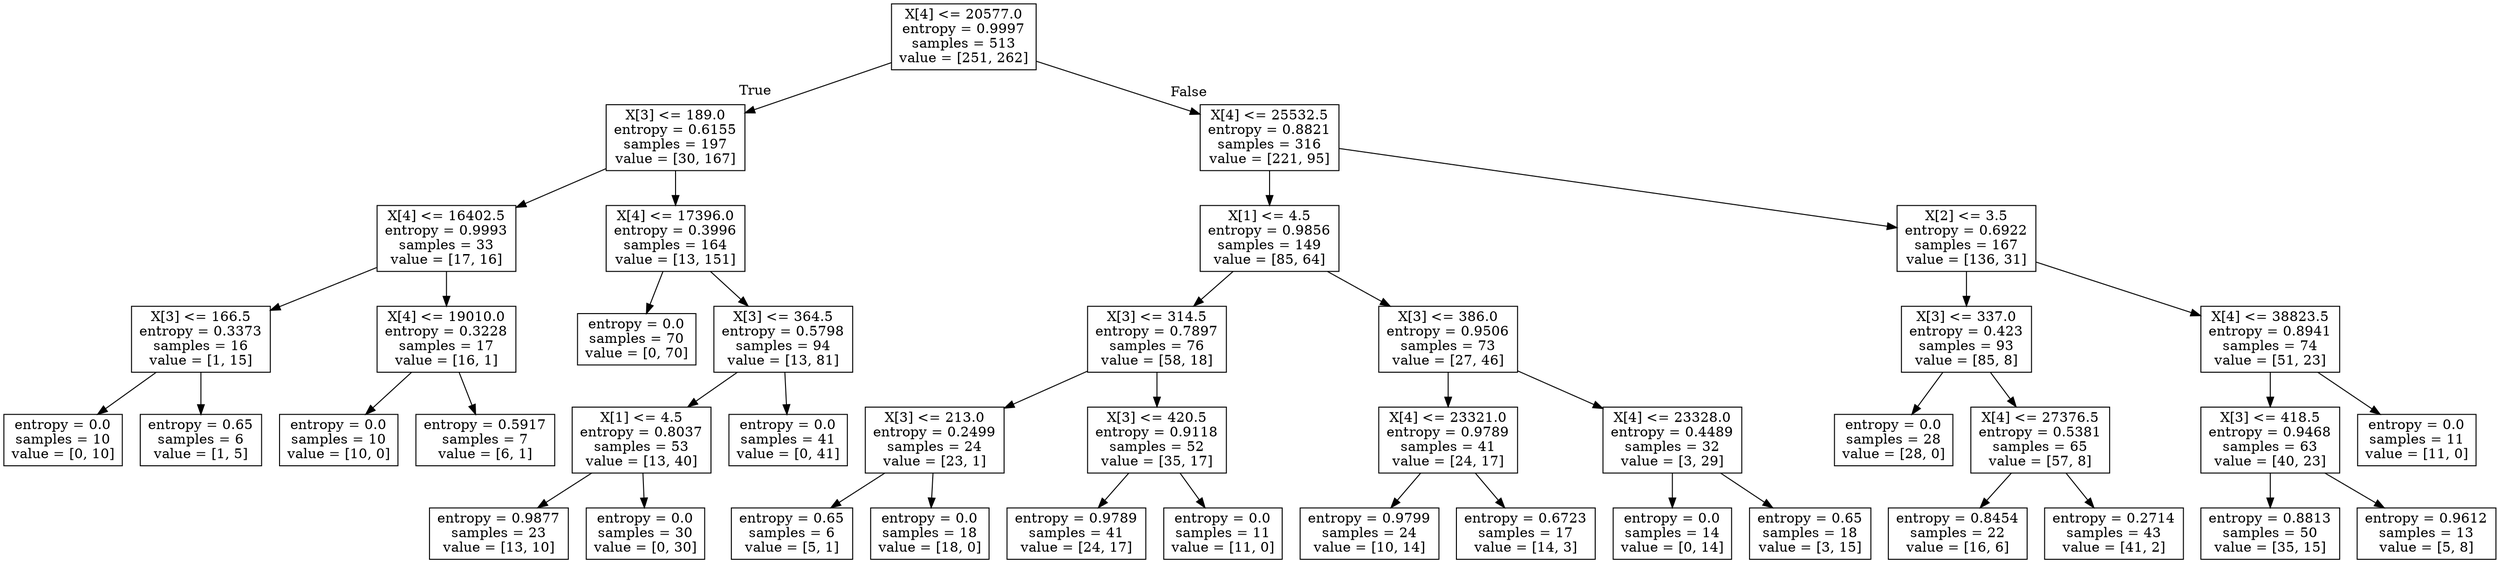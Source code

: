 digraph Tree {
node [shape=box] ;
0 [label="X[4] <= 20577.0\nentropy = 0.9997\nsamples = 513\nvalue = [251, 262]"] ;
1 [label="X[3] <= 189.0\nentropy = 0.6155\nsamples = 197\nvalue = [30, 167]"] ;
0 -> 1 [labeldistance=2.5, labelangle=45, headlabel="True"] ;
2 [label="X[4] <= 16402.5\nentropy = 0.9993\nsamples = 33\nvalue = [17, 16]"] ;
1 -> 2 ;
3 [label="X[3] <= 166.5\nentropy = 0.3373\nsamples = 16\nvalue = [1, 15]"] ;
2 -> 3 ;
4 [label="entropy = 0.0\nsamples = 10\nvalue = [0, 10]"] ;
3 -> 4 ;
5 [label="entropy = 0.65\nsamples = 6\nvalue = [1, 5]"] ;
3 -> 5 ;
6 [label="X[4] <= 19010.0\nentropy = 0.3228\nsamples = 17\nvalue = [16, 1]"] ;
2 -> 6 ;
7 [label="entropy = 0.0\nsamples = 10\nvalue = [10, 0]"] ;
6 -> 7 ;
8 [label="entropy = 0.5917\nsamples = 7\nvalue = [6, 1]"] ;
6 -> 8 ;
9 [label="X[4] <= 17396.0\nentropy = 0.3996\nsamples = 164\nvalue = [13, 151]"] ;
1 -> 9 ;
10 [label="entropy = 0.0\nsamples = 70\nvalue = [0, 70]"] ;
9 -> 10 ;
11 [label="X[3] <= 364.5\nentropy = 0.5798\nsamples = 94\nvalue = [13, 81]"] ;
9 -> 11 ;
12 [label="X[1] <= 4.5\nentropy = 0.8037\nsamples = 53\nvalue = [13, 40]"] ;
11 -> 12 ;
13 [label="entropy = 0.9877\nsamples = 23\nvalue = [13, 10]"] ;
12 -> 13 ;
14 [label="entropy = 0.0\nsamples = 30\nvalue = [0, 30]"] ;
12 -> 14 ;
15 [label="entropy = 0.0\nsamples = 41\nvalue = [0, 41]"] ;
11 -> 15 ;
16 [label="X[4] <= 25532.5\nentropy = 0.8821\nsamples = 316\nvalue = [221, 95]"] ;
0 -> 16 [labeldistance=2.5, labelangle=-45, headlabel="False"] ;
17 [label="X[1] <= 4.5\nentropy = 0.9856\nsamples = 149\nvalue = [85, 64]"] ;
16 -> 17 ;
18 [label="X[3] <= 314.5\nentropy = 0.7897\nsamples = 76\nvalue = [58, 18]"] ;
17 -> 18 ;
19 [label="X[3] <= 213.0\nentropy = 0.2499\nsamples = 24\nvalue = [23, 1]"] ;
18 -> 19 ;
20 [label="entropy = 0.65\nsamples = 6\nvalue = [5, 1]"] ;
19 -> 20 ;
21 [label="entropy = 0.0\nsamples = 18\nvalue = [18, 0]"] ;
19 -> 21 ;
22 [label="X[3] <= 420.5\nentropy = 0.9118\nsamples = 52\nvalue = [35, 17]"] ;
18 -> 22 ;
23 [label="entropy = 0.9789\nsamples = 41\nvalue = [24, 17]"] ;
22 -> 23 ;
24 [label="entropy = 0.0\nsamples = 11\nvalue = [11, 0]"] ;
22 -> 24 ;
25 [label="X[3] <= 386.0\nentropy = 0.9506\nsamples = 73\nvalue = [27, 46]"] ;
17 -> 25 ;
26 [label="X[4] <= 23321.0\nentropy = 0.9789\nsamples = 41\nvalue = [24, 17]"] ;
25 -> 26 ;
27 [label="entropy = 0.9799\nsamples = 24\nvalue = [10, 14]"] ;
26 -> 27 ;
28 [label="entropy = 0.6723\nsamples = 17\nvalue = [14, 3]"] ;
26 -> 28 ;
29 [label="X[4] <= 23328.0\nentropy = 0.4489\nsamples = 32\nvalue = [3, 29]"] ;
25 -> 29 ;
30 [label="entropy = 0.0\nsamples = 14\nvalue = [0, 14]"] ;
29 -> 30 ;
31 [label="entropy = 0.65\nsamples = 18\nvalue = [3, 15]"] ;
29 -> 31 ;
32 [label="X[2] <= 3.5\nentropy = 0.6922\nsamples = 167\nvalue = [136, 31]"] ;
16 -> 32 ;
33 [label="X[3] <= 337.0\nentropy = 0.423\nsamples = 93\nvalue = [85, 8]"] ;
32 -> 33 ;
34 [label="entropy = 0.0\nsamples = 28\nvalue = [28, 0]"] ;
33 -> 34 ;
35 [label="X[4] <= 27376.5\nentropy = 0.5381\nsamples = 65\nvalue = [57, 8]"] ;
33 -> 35 ;
36 [label="entropy = 0.8454\nsamples = 22\nvalue = [16, 6]"] ;
35 -> 36 ;
37 [label="entropy = 0.2714\nsamples = 43\nvalue = [41, 2]"] ;
35 -> 37 ;
38 [label="X[4] <= 38823.5\nentropy = 0.8941\nsamples = 74\nvalue = [51, 23]"] ;
32 -> 38 ;
39 [label="X[3] <= 418.5\nentropy = 0.9468\nsamples = 63\nvalue = [40, 23]"] ;
38 -> 39 ;
40 [label="entropy = 0.8813\nsamples = 50\nvalue = [35, 15]"] ;
39 -> 40 ;
41 [label="entropy = 0.9612\nsamples = 13\nvalue = [5, 8]"] ;
39 -> 41 ;
42 [label="entropy = 0.0\nsamples = 11\nvalue = [11, 0]"] ;
38 -> 42 ;
}